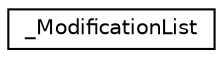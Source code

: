 digraph "Graphical Class Hierarchy"
{
  edge [fontname="Helvetica",fontsize="10",labelfontname="Helvetica",labelfontsize="10"];
  node [fontname="Helvetica",fontsize="10",shape=record];
  rankdir="LR";
  Node1 [label="_ModificationList",height=0.2,width=0.4,color="black", fillcolor="white", style="filled",URL="$struct___modification_list.html"];
}
